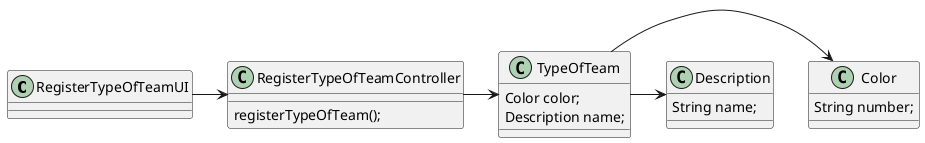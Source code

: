@startuml
'https://plantuml.com/class-diagram

class RegisterTypeOfTeamUI {
}

class RegisterTypeOfTeamController {
registerTypeOfTeam();
}

class TypeOfTeam{
Color color;
Description name;
}

class Color{
String number;
}

class Description{
String name;
}


RegisterTypeOfTeamUI -> RegisterTypeOfTeamController
RegisterTypeOfTeamController -> TypeOfTeam

TypeOfTeam -> Color
TypeOfTeam -> Description

@enduml